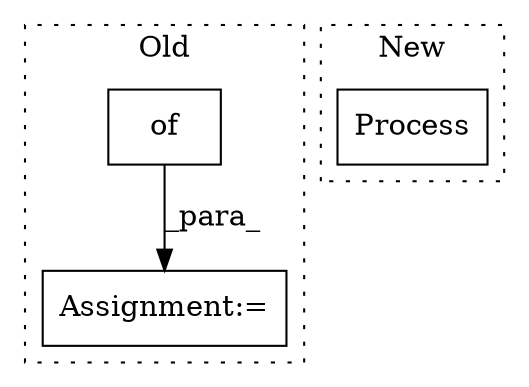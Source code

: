 digraph G {
subgraph cluster0 {
1 [label="of" a="32" s="624,648" l="3,1" shape="box"];
3 [label="Assignment:=" a="7" s="662,755" l="57,2" shape="box"];
label = "Old";
style="dotted";
}
subgraph cluster1 {
2 [label="Process" a="32" s="503" l="9" shape="box"];
label = "New";
style="dotted";
}
1 -> 3 [label="_para_"];
}